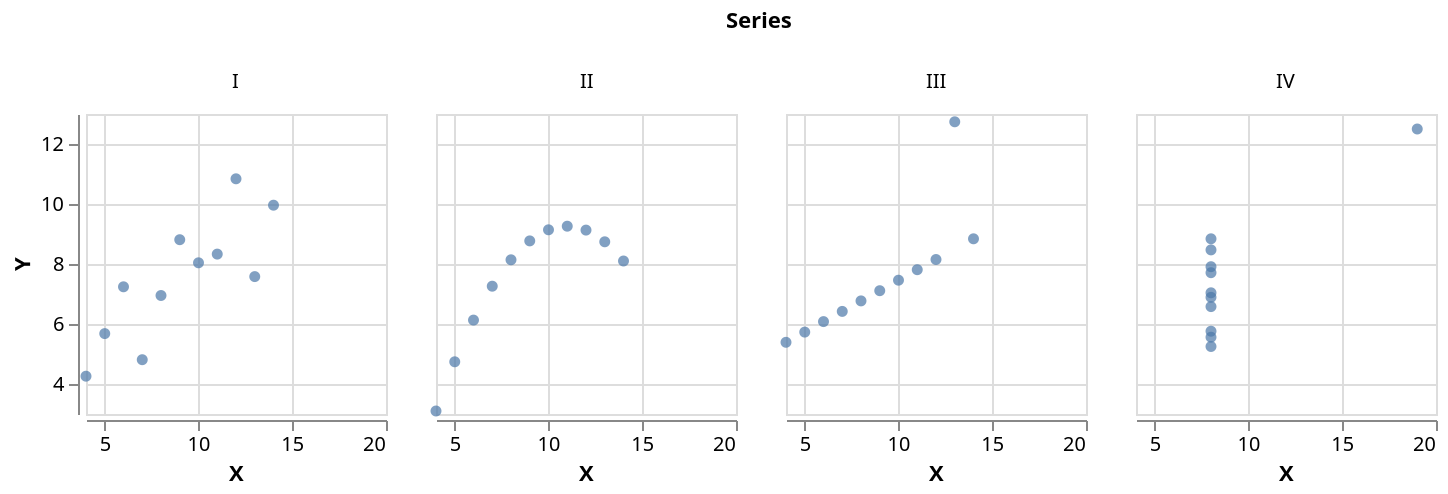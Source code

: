 {"encoding": {"y": {"scale": {"zero": false}, "title": "Y", "field": "properties.Y", "type": "quantitative"}, "x": {"scale": {"zero": false}, "title": "X", "field": "properties.X", "type": "quantitative"}, "column": {"title": "Series", "field": "properties.Series", "type": "nominal"}}, "$schema": "https://vega.github.io/schema/vega-lite/v2.4.1.json", "data": {"values": {"features": [{"properties": {"Y": 8.04, "Series": "I", "X": 10}, "geometry": {"coordinates": [125.6, 10.1], "type": "Point"}, "type": "Feature"}, {"properties": {"Y": 6.95, "Series": "I", "X": 8}, "geometry": {"coordinates": [125.6, 10.1], "type": "Point"}, "type": "Feature"}, {"properties": {"Y": 7.58, "Series": "I", "X": 13}, "geometry": {"coordinates": [125.6, 10.1], "type": "Point"}, "type": "Feature"}, {"properties": {"Y": 8.81, "Series": "I", "X": 9}, "geometry": {"coordinates": [125.6, 10.1], "type": "Point"}, "type": "Feature"}, {"properties": {"Y": 8.33, "Series": "I", "X": 11}, "geometry": {"coordinates": [125.6, 10.1], "type": "Point"}, "type": "Feature"}, {"properties": {"Y": 9.96, "Series": "I", "X": 14}, "geometry": {"coordinates": [125.6, 10.1], "type": "Point"}, "type": "Feature"}, {"properties": {"Y": 7.24, "Series": "I", "X": 6}, "geometry": {"coordinates": [125.6, 10.1], "type": "Point"}, "type": "Feature"}, {"properties": {"Y": 4.26, "Series": "I", "X": 4}, "geometry": {"coordinates": [125.6, 10.1], "type": "Point"}, "type": "Feature"}, {"properties": {"Y": 10.84, "Series": "I", "X": 12}, "geometry": {"coordinates": [125.6, 10.1], "type": "Point"}, "type": "Feature"}, {"properties": {"Y": 4.8100000000000005, "Series": "I", "X": 7}, "geometry": {"coordinates": [125.6, 10.1], "type": "Point"}, "type": "Feature"}, {"properties": {"Y": 5.68, "Series": "I", "X": 5}, "geometry": {"coordinates": [125.6, 10.1], "type": "Point"}, "type": "Feature"}, {"properties": {"Y": 9.14, "Series": "II", "X": 10}, "geometry": {"coordinates": [125.6, 10.1], "type": "Point"}, "type": "Feature"}, {"properties": {"Y": 8.14, "Series": "II", "X": 8}, "geometry": {"coordinates": [125.6, 10.1], "type": "Point"}, "type": "Feature"}, {"properties": {"Y": 8.74, "Series": "II", "X": 13}, "geometry": {"coordinates": [125.6, 10.1], "type": "Point"}, "type": "Feature"}, {"properties": {"Y": 8.77, "Series": "II", "X": 9}, "geometry": {"coordinates": [125.6, 10.1], "type": "Point"}, "type": "Feature"}, {"properties": {"Y": 9.26, "Series": "II", "X": 11}, "geometry": {"coordinates": [125.6, 10.1], "type": "Point"}, "type": "Feature"}, {"properties": {"Y": 8.1, "Series": "II", "X": 14}, "geometry": {"coordinates": [125.6, 10.1], "type": "Point"}, "type": "Feature"}, {"properties": {"Y": 6.13, "Series": "II", "X": 6}, "geometry": {"coordinates": [125.6, 10.1], "type": "Point"}, "type": "Feature"}, {"properties": {"Y": 3.1, "Series": "II", "X": 4}, "geometry": {"coordinates": [125.6, 10.1], "type": "Point"}, "type": "Feature"}, {"properties": {"Y": 9.13, "Series": "II", "X": 12}, "geometry": {"coordinates": [125.6, 10.1], "type": "Point"}, "type": "Feature"}, {"properties": {"Y": 7.26, "Series": "II", "X": 7}, "geometry": {"coordinates": [125.6, 10.1], "type": "Point"}, "type": "Feature"}, {"properties": {"Y": 4.74, "Series": "II", "X": 5}, "geometry": {"coordinates": [125.6, 10.1], "type": "Point"}, "type": "Feature"}, {"properties": {"Y": 7.46, "Series": "III", "X": 10}, "geometry": {"coordinates": [125.6, 10.1], "type": "Point"}, "type": "Feature"}, {"properties": {"Y": 6.77, "Series": "III", "X": 8}, "geometry": {"coordinates": [125.6, 10.1], "type": "Point"}, "type": "Feature"}, {"properties": {"Y": 12.74, "Series": "III", "X": 13}, "geometry": {"coordinates": [125.6, 10.1], "type": "Point"}, "type": "Feature"}, {"properties": {"Y": 7.11, "Series": "III", "X": 9}, "geometry": {"coordinates": [125.6, 10.1], "type": "Point"}, "type": "Feature"}, {"properties": {"Y": 7.8100000000000005, "Series": "III", "X": 11}, "geometry": {"coordinates": [125.6, 10.1], "type": "Point"}, "type": "Feature"}, {"properties": {"Y": 8.84, "Series": "III", "X": 14}, "geometry": {"coordinates": [125.6, 10.1], "type": "Point"}, "type": "Feature"}, {"properties": {"Y": 6.08, "Series": "III", "X": 6}, "geometry": {"coordinates": [125.6, 10.1], "type": "Point"}, "type": "Feature"}, {"properties": {"Y": 5.39, "Series": "III", "X": 4}, "geometry": {"coordinates": [125.6, 10.1], "type": "Point"}, "type": "Feature"}, {"properties": {"Y": 8.15, "Series": "III", "X": 12}, "geometry": {"coordinates": [125.6, 10.1], "type": "Point"}, "type": "Feature"}, {"properties": {"Y": 6.42, "Series": "III", "X": 7}, "geometry": {"coordinates": [125.6, 10.1], "type": "Point"}, "type": "Feature"}, {"properties": {"Y": 5.73, "Series": "III", "X": 5}, "geometry": {"coordinates": [125.6, 10.1], "type": "Point"}, "type": "Feature"}, {"properties": {"Y": 6.58, "Series": "IV", "X": 8}, "geometry": {"coordinates": [125.6, 10.1], "type": "Point"}, "type": "Feature"}, {"properties": {"Y": 5.76, "Series": "IV", "X": 8}, "geometry": {"coordinates": [125.6, 10.1], "type": "Point"}, "type": "Feature"}, {"properties": {"Y": 7.71, "Series": "IV", "X": 8}, "geometry": {"coordinates": [125.6, 10.1], "type": "Point"}, "type": "Feature"}, {"properties": {"Y": 8.84, "Series": "IV", "X": 8}, "geometry": {"coordinates": [125.6, 10.1], "type": "Point"}, "type": "Feature"}, {"properties": {"Y": 8.47, "Series": "IV", "X": 8}, "geometry": {"coordinates": [125.6, 10.1], "type": "Point"}, "type": "Feature"}, {"properties": {"Y": 7.04, "Series": "IV", "X": 8}, "geometry": {"coordinates": [125.6, 10.1], "type": "Point"}, "type": "Feature"}, {"properties": {"Y": 5.25, "Series": "IV", "X": 8}, "geometry": {"coordinates": [125.6, 10.1], "type": "Point"}, "type": "Feature"}, {"properties": {"Y": 12.5, "Series": "IV", "X": 19}, "geometry": {"coordinates": [125.6, 10.1], "type": "Point"}, "type": "Feature"}, {"properties": {"Y": 5.5600000000000005, "Series": "IV", "X": 8}, "geometry": {"coordinates": [125.6, 10.1], "type": "Point"}, "type": "Feature"}, {"properties": {"Y": 7.91, "Series": "IV", "X": 8}, "geometry": {"coordinates": [125.6, 10.1], "type": "Point"}, "type": "Feature"}, {"properties": {"Y": 6.89, "Series": "IV", "X": 8}, "geometry": {"coordinates": [125.6, 10.1], "type": "Point"}, "type": "Feature"}], "type": "FeatureCollection"}, "format": {"type": "json", "property": "features"}}, "width": 150, "config": {"view": {"height": 300, "width": 400}}, "height": 150, "mark": "circle"}